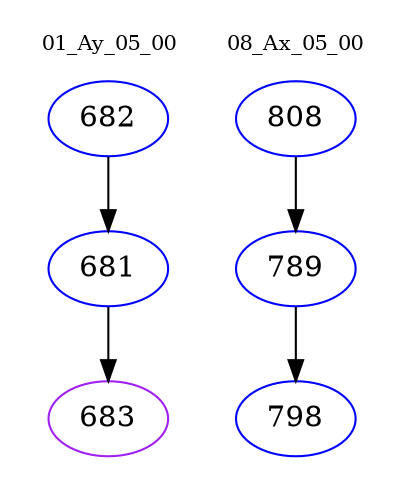 digraph{
subgraph cluster_0 {
color = white
label = "01_Ay_05_00";
fontsize=10;
T0_682 [label="682", color="blue"]
T0_682 -> T0_681 [color="black"]
T0_681 [label="681", color="blue"]
T0_681 -> T0_683 [color="black"]
T0_683 [label="683", color="purple"]
}
subgraph cluster_1 {
color = white
label = "08_Ax_05_00";
fontsize=10;
T1_808 [label="808", color="blue"]
T1_808 -> T1_789 [color="black"]
T1_789 [label="789", color="blue"]
T1_789 -> T1_798 [color="black"]
T1_798 [label="798", color="blue"]
}
}
